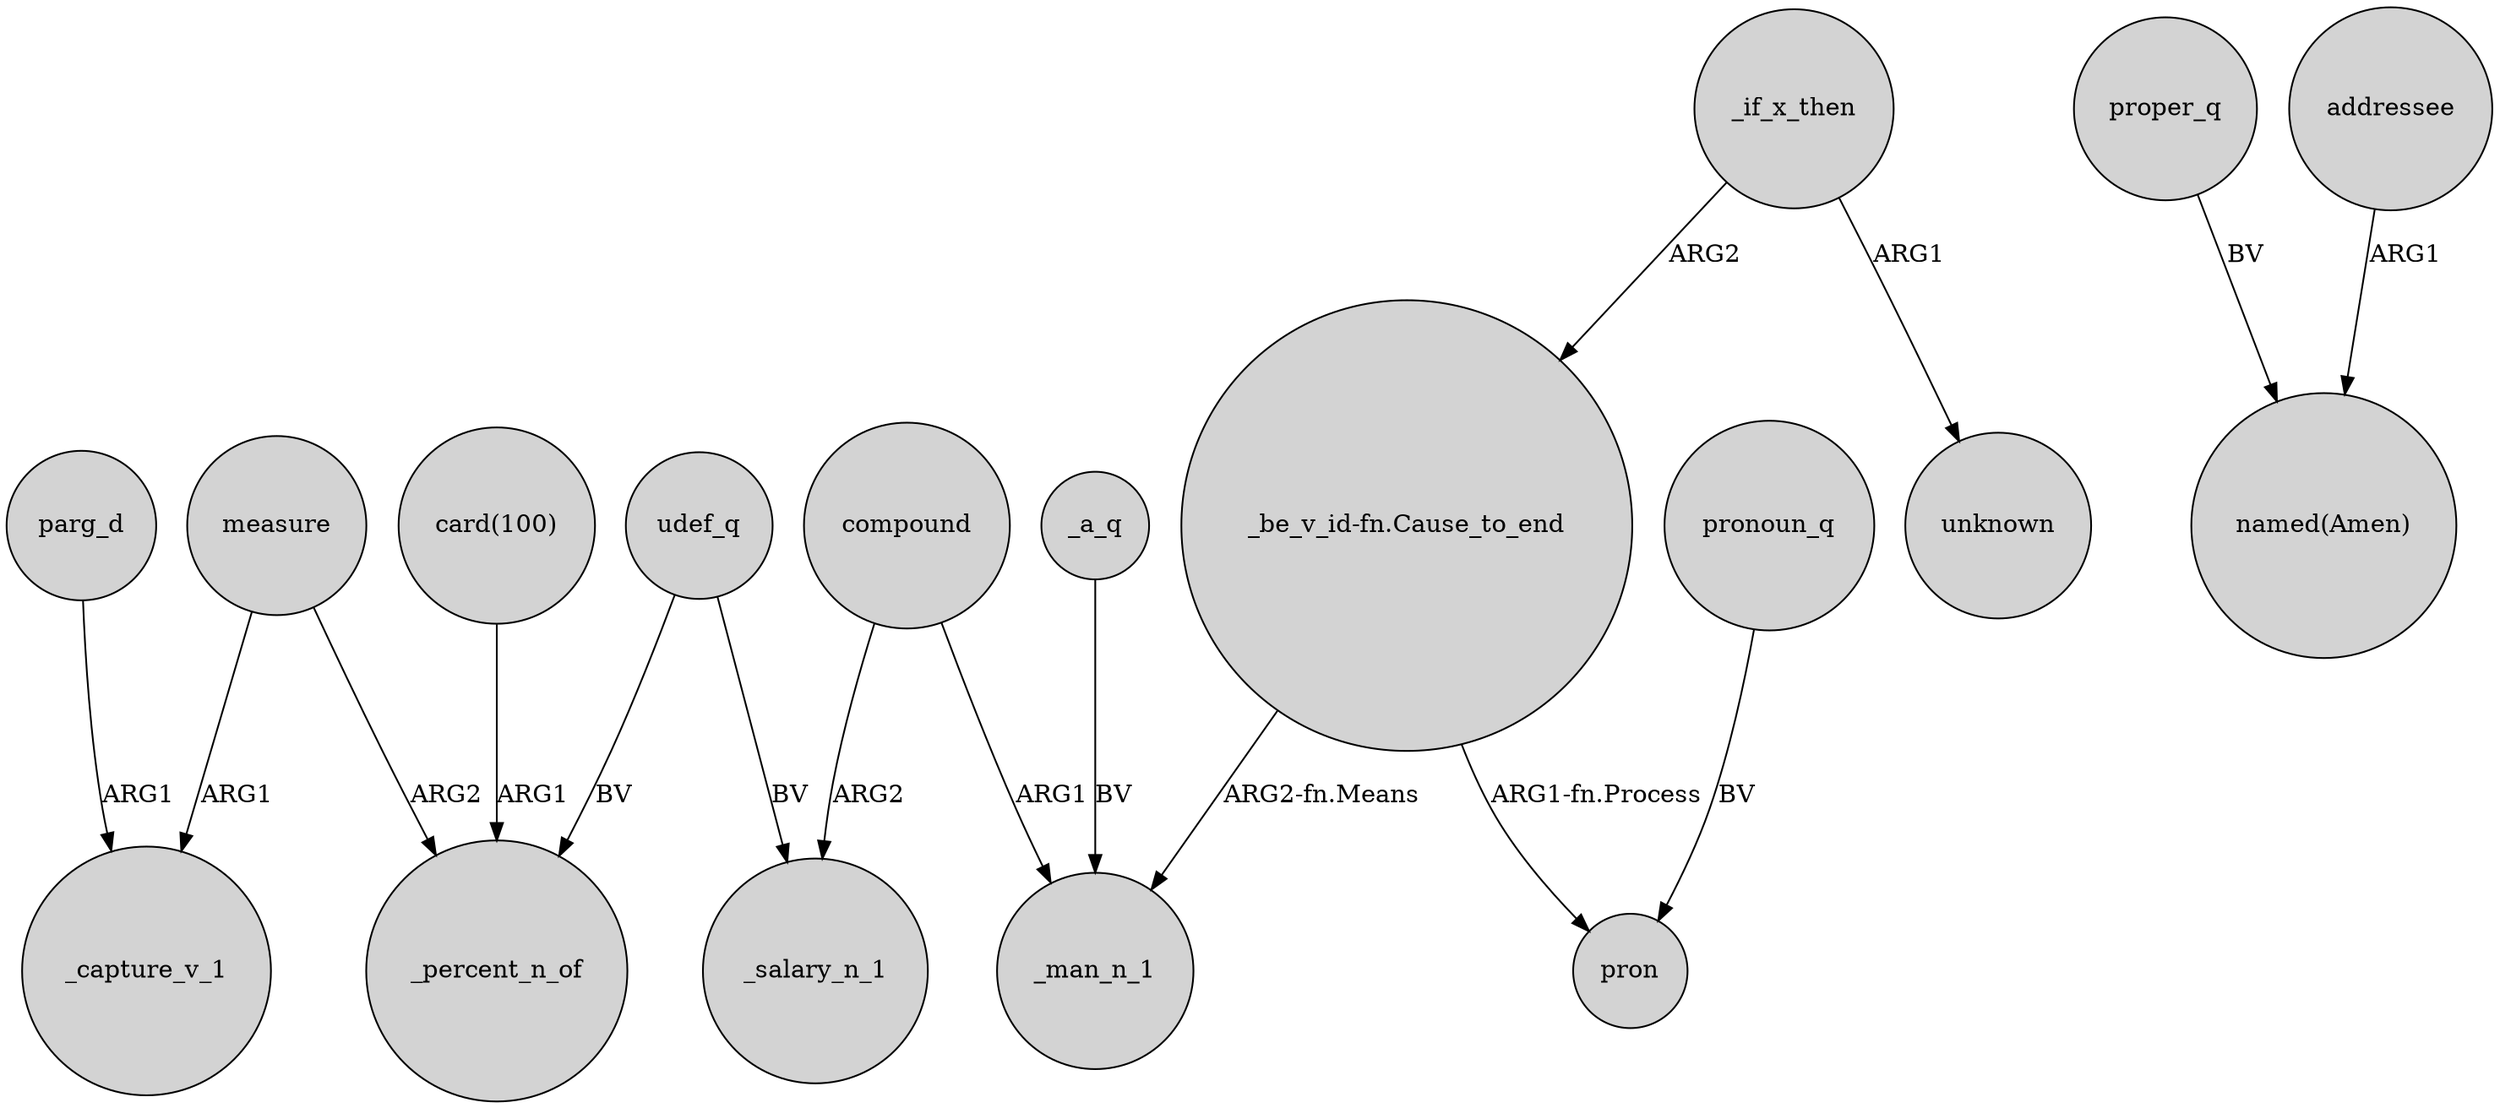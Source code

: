digraph {
	node [shape=circle style=filled]
	measure -> _capture_v_1 [label=ARG1]
	"_be_v_id-fn.Cause_to_end" -> _man_n_1 [label="ARG2-fn.Means"]
	_if_x_then -> "_be_v_id-fn.Cause_to_end" [label=ARG2]
	udef_q -> _percent_n_of [label=BV]
	_if_x_then -> unknown [label=ARG1]
	compound -> _salary_n_1 [label=ARG2]
	_a_q -> _man_n_1 [label=BV]
	measure -> _percent_n_of [label=ARG2]
	compound -> _man_n_1 [label=ARG1]
	proper_q -> "named(Amen)" [label=BV]
	pronoun_q -> pron [label=BV]
	"card(100)" -> _percent_n_of [label=ARG1]
	"_be_v_id-fn.Cause_to_end" -> pron [label="ARG1-fn.Process"]
	addressee -> "named(Amen)" [label=ARG1]
	parg_d -> _capture_v_1 [label=ARG1]
	udef_q -> _salary_n_1 [label=BV]
}
